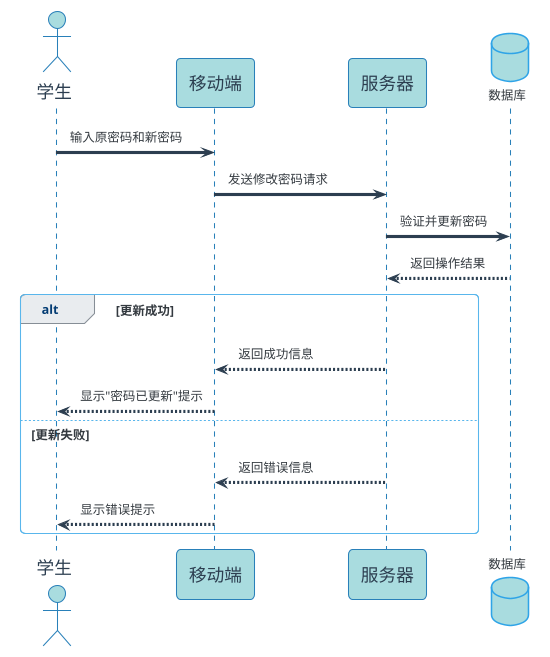 @startuml
!theme cerulean
skinparam backgroundColor #FFFFFF
skinparam sequence {
    ArrowColor #2C3E50
    ActorBorderColor #2980B9
    LifeLineBorderColor #2980B9
    LifeLineBackgroundColor #A9DCDF
    
    ParticipantBorderColor #2980B9
    ParticipantBackgroundColor #A9DCDF
    ParticipantFontName 微软雅黑
    ParticipantFontSize 17
    ParticipantFontColor #2C3E50
    
    ActorBackgroundColor #A9DCDF
    ActorFontColor #2C3E50
    ActorFontSize 17
    ActorFontName 微软雅黑
}

actor 学生 as Student
participant "移动端" as Mobile #A9DCDF
participant "服务器" as Server #A9DCDF
database "数据库" as DB #A9DCDF

Student -> Mobile: 输入原密码和新密码
Mobile -> Server: 发送修改密码请求
Server -> DB: 验证并更新密码
DB --> Server: 返回操作结果

alt 更新成功
    Server --> Mobile: 返回成功信息
    Mobile --> Student: 显示"密码已更新"提示
else 更新失败
    Server --> Mobile: 返回错误信息
    Mobile --> Student: 显示错误提示
end

@enduml 